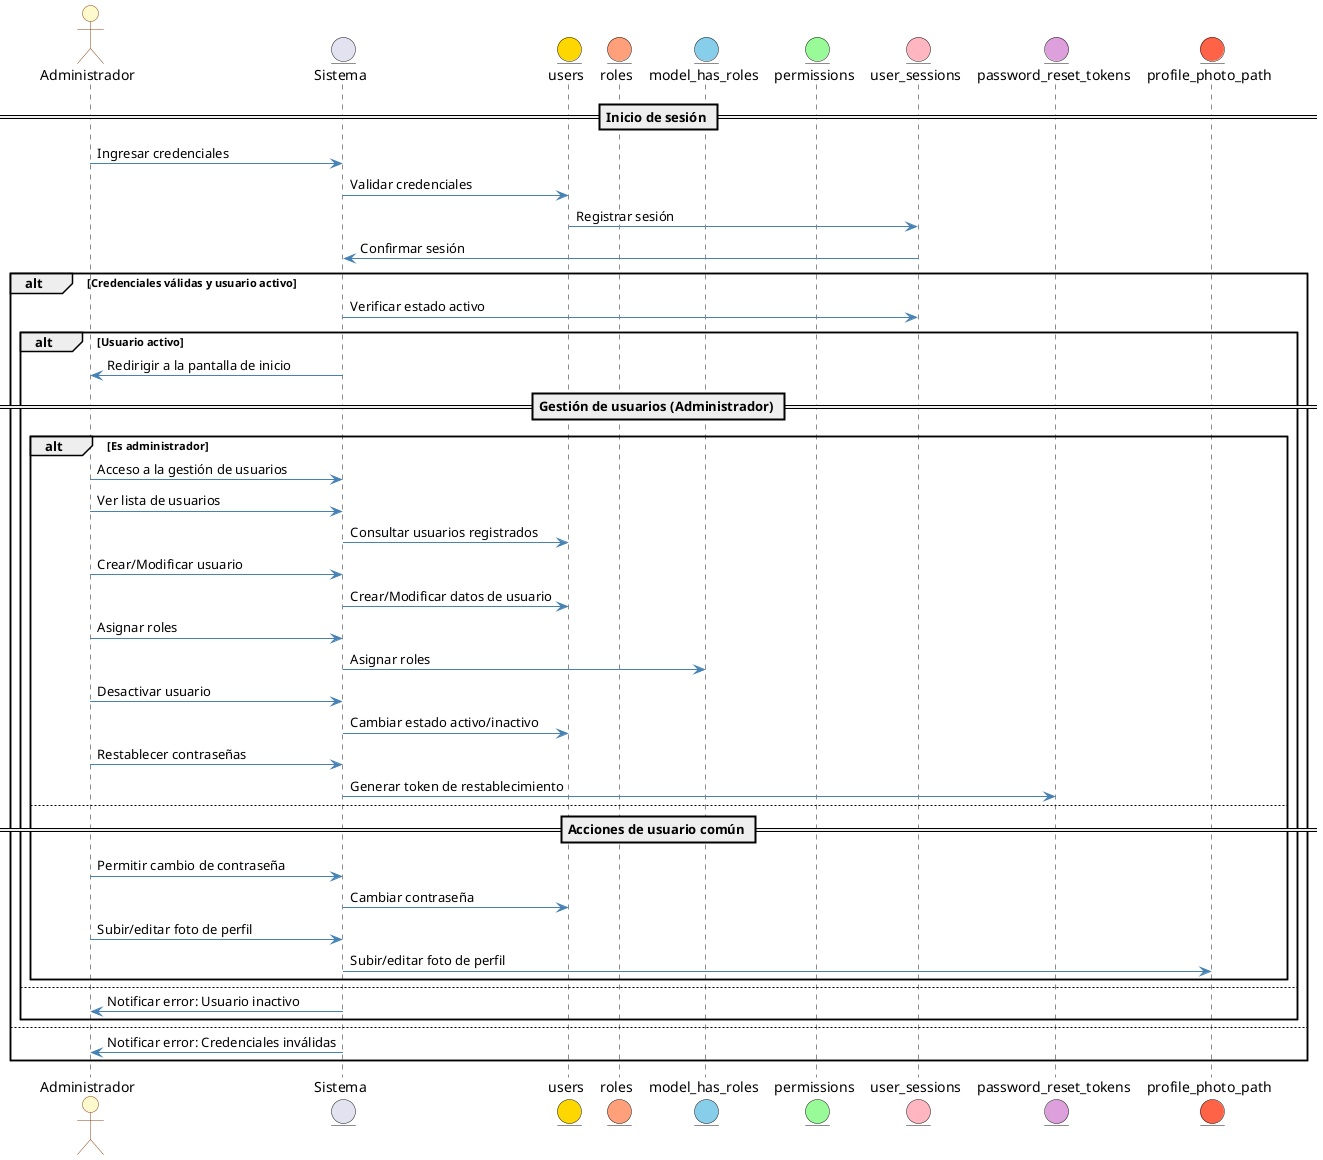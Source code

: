 @startuml
' Definición de colores
skinparam sequenceArrowColor #4682B4
skinparam actorBorderColor #8B4513
skinparam actorBackgroundColor #FFFACD
skinparam participantBorderColor #4682B4
skinparam participantBackgroundColor #E6E6FA

actor "Administrador" as Admin
entity "Sistema" as System
entity "users" as Users #FFD700
entity "roles" as Roles #FFA07A
entity "model_has_roles" as ModelHasRoles #87CEEB
entity "permissions" as Permissions #98FB98
entity "user_sessions" as UserSessions #FFB6C1
entity "password_reset_tokens" as PasswordResetTokens #DDA0DD
entity "profile_photo_path" as ProfilePhotoPath #FF6347

== Inicio de sesión ==
Admin -> System : Ingresar credenciales
System -> Users : Validar credenciales
Users -> UserSessions : Registrar sesión
UserSessions -> System : Confirmar sesión

alt Credenciales válidas y usuario activo
    System -> UserSessions : Verificar estado activo
    alt Usuario activo
        System -> Admin : Redirigir a la pantalla de inicio

        == Gestión de usuarios (Administrador) ==
        alt Es administrador
            Admin -> System : Acceso a la gestión de usuarios
            Admin -> System : Ver lista de usuarios
            System -> Users : Consultar usuarios registrados

            Admin -> System : Crear/Modificar usuario
            System -> Users : Crear/Modificar datos de usuario

            Admin -> System : Asignar roles
            System -> ModelHasRoles : Asignar roles

            Admin -> System : Desactivar usuario
            System -> Users : Cambiar estado activo/inactivo

            Admin -> System : Restablecer contraseñas
            System -> PasswordResetTokens : Generar token de restablecimiento
        else
            == Acciones de usuario común ==
            Admin -> System : Permitir cambio de contraseña
            System -> Users : Cambiar contraseña

            Admin -> System : Subir/editar foto de perfil
            System -> ProfilePhotoPath : Subir/editar foto de perfil
        end
    else
        System -> Admin : Notificar error: Usuario inactivo
    end
else
    System -> Admin : Notificar error: Credenciales inválidas
end

@enduml